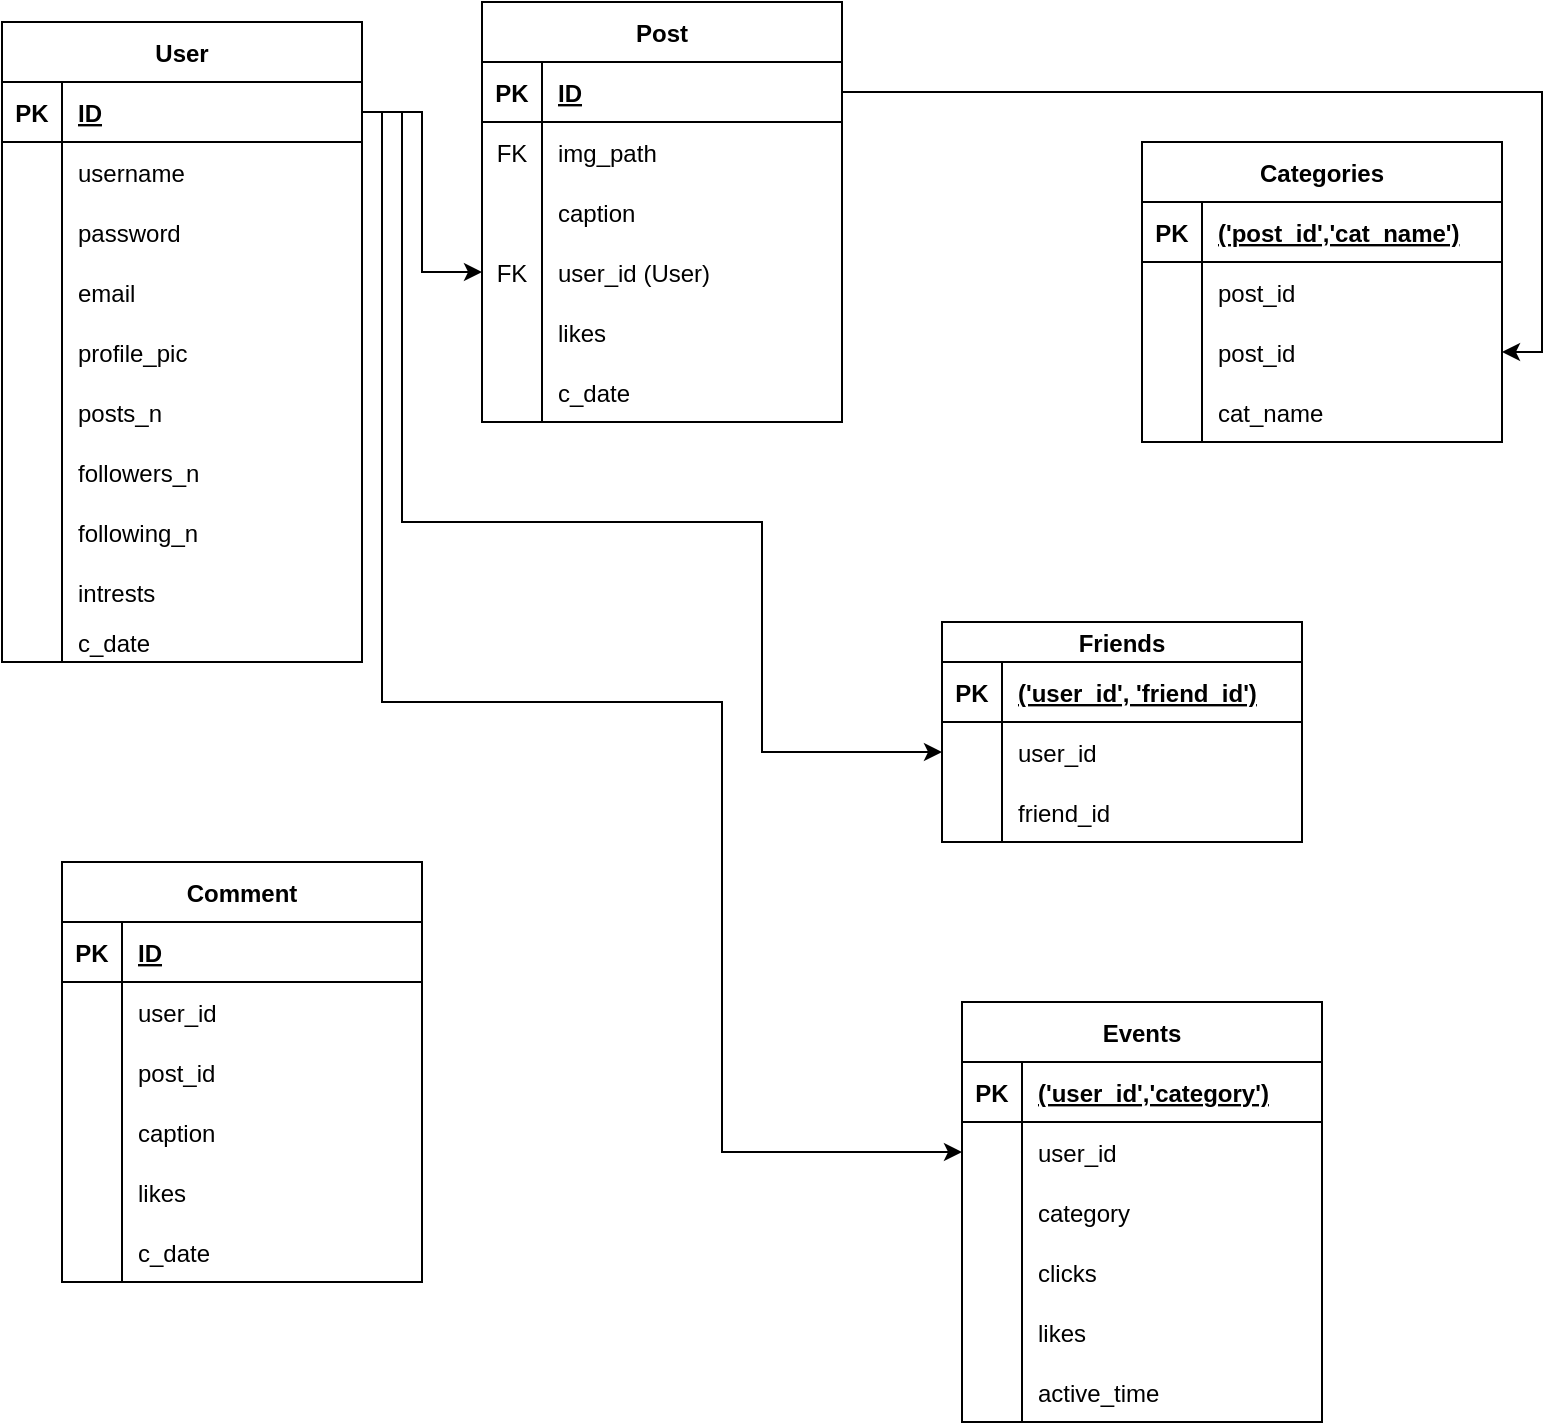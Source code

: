 <mxfile version="17.1.3" type="device"><diagram id="lx7LLQ6ni6LobfROGD-T" name="Page-1"><mxGraphModel dx="1422" dy="794" grid="1" gridSize="10" guides="1" tooltips="1" connect="1" arrows="1" fold="1" page="1" pageScale="1" pageWidth="850" pageHeight="1100" math="0" shadow="0"><root><mxCell id="0"/><mxCell id="1" parent="0"/><mxCell id="xgUBNsa3OIaJ6jAXtoV_-1" value="User" style="shape=table;startSize=30;container=1;collapsible=1;childLayout=tableLayout;fixedRows=1;rowLines=0;fontStyle=1;align=center;resizeLast=1;" parent="1" vertex="1"><mxGeometry x="90" y="170" width="180" height="320" as="geometry"><mxRectangle x="150" y="130" width="60" height="30" as="alternateBounds"/></mxGeometry></mxCell><mxCell id="xgUBNsa3OIaJ6jAXtoV_-2" value="" style="shape=partialRectangle;collapsible=0;dropTarget=0;pointerEvents=0;fillColor=none;top=0;left=0;bottom=1;right=0;points=[[0,0.5],[1,0.5]];portConstraint=eastwest;" parent="xgUBNsa3OIaJ6jAXtoV_-1" vertex="1"><mxGeometry y="30" width="180" height="30" as="geometry"/></mxCell><mxCell id="xgUBNsa3OIaJ6jAXtoV_-3" value="PK" style="shape=partialRectangle;connectable=0;fillColor=none;top=0;left=0;bottom=0;right=0;fontStyle=1;overflow=hidden;" parent="xgUBNsa3OIaJ6jAXtoV_-2" vertex="1"><mxGeometry width="30" height="30" as="geometry"><mxRectangle width="30" height="30" as="alternateBounds"/></mxGeometry></mxCell><mxCell id="xgUBNsa3OIaJ6jAXtoV_-4" value="ID" style="shape=partialRectangle;connectable=0;fillColor=none;top=0;left=0;bottom=0;right=0;align=left;spacingLeft=6;fontStyle=5;overflow=hidden;" parent="xgUBNsa3OIaJ6jAXtoV_-2" vertex="1"><mxGeometry x="30" width="150" height="30" as="geometry"><mxRectangle width="150" height="30" as="alternateBounds"/></mxGeometry></mxCell><mxCell id="xgUBNsa3OIaJ6jAXtoV_-5" value="" style="shape=partialRectangle;collapsible=0;dropTarget=0;pointerEvents=0;fillColor=none;top=0;left=0;bottom=0;right=0;points=[[0,0.5],[1,0.5]];portConstraint=eastwest;" parent="xgUBNsa3OIaJ6jAXtoV_-1" vertex="1"><mxGeometry y="60" width="180" height="30" as="geometry"/></mxCell><mxCell id="xgUBNsa3OIaJ6jAXtoV_-6" value="" style="shape=partialRectangle;connectable=0;fillColor=none;top=0;left=0;bottom=0;right=0;editable=1;overflow=hidden;" parent="xgUBNsa3OIaJ6jAXtoV_-5" vertex="1"><mxGeometry width="30" height="30" as="geometry"><mxRectangle width="30" height="30" as="alternateBounds"/></mxGeometry></mxCell><mxCell id="xgUBNsa3OIaJ6jAXtoV_-7" value="username" style="shape=partialRectangle;connectable=0;fillColor=none;top=0;left=0;bottom=0;right=0;align=left;spacingLeft=6;overflow=hidden;" parent="xgUBNsa3OIaJ6jAXtoV_-5" vertex="1"><mxGeometry x="30" width="150" height="30" as="geometry"><mxRectangle width="150" height="30" as="alternateBounds"/></mxGeometry></mxCell><mxCell id="xgUBNsa3OIaJ6jAXtoV_-8" value="" style="shape=partialRectangle;collapsible=0;dropTarget=0;pointerEvents=0;fillColor=none;top=0;left=0;bottom=0;right=0;points=[[0,0.5],[1,0.5]];portConstraint=eastwest;" parent="xgUBNsa3OIaJ6jAXtoV_-1" vertex="1"><mxGeometry y="90" width="180" height="30" as="geometry"/></mxCell><mxCell id="xgUBNsa3OIaJ6jAXtoV_-9" value="" style="shape=partialRectangle;connectable=0;fillColor=none;top=0;left=0;bottom=0;right=0;editable=1;overflow=hidden;" parent="xgUBNsa3OIaJ6jAXtoV_-8" vertex="1"><mxGeometry width="30" height="30" as="geometry"><mxRectangle width="30" height="30" as="alternateBounds"/></mxGeometry></mxCell><mxCell id="xgUBNsa3OIaJ6jAXtoV_-10" value="password" style="shape=partialRectangle;connectable=0;fillColor=none;top=0;left=0;bottom=0;right=0;align=left;spacingLeft=6;overflow=hidden;" parent="xgUBNsa3OIaJ6jAXtoV_-8" vertex="1"><mxGeometry x="30" width="150" height="30" as="geometry"><mxRectangle width="150" height="30" as="alternateBounds"/></mxGeometry></mxCell><mxCell id="xgUBNsa3OIaJ6jAXtoV_-11" value="" style="shape=partialRectangle;collapsible=0;dropTarget=0;pointerEvents=0;fillColor=none;top=0;left=0;bottom=0;right=0;points=[[0,0.5],[1,0.5]];portConstraint=eastwest;" parent="xgUBNsa3OIaJ6jAXtoV_-1" vertex="1"><mxGeometry y="120" width="180" height="30" as="geometry"/></mxCell><mxCell id="xgUBNsa3OIaJ6jAXtoV_-12" value="" style="shape=partialRectangle;connectable=0;fillColor=none;top=0;left=0;bottom=0;right=0;editable=1;overflow=hidden;" parent="xgUBNsa3OIaJ6jAXtoV_-11" vertex="1"><mxGeometry width="30" height="30" as="geometry"><mxRectangle width="30" height="30" as="alternateBounds"/></mxGeometry></mxCell><mxCell id="xgUBNsa3OIaJ6jAXtoV_-13" value="email" style="shape=partialRectangle;connectable=0;fillColor=none;top=0;left=0;bottom=0;right=0;align=left;spacingLeft=6;overflow=hidden;" parent="xgUBNsa3OIaJ6jAXtoV_-11" vertex="1"><mxGeometry x="30" width="150" height="30" as="geometry"><mxRectangle width="150" height="30" as="alternateBounds"/></mxGeometry></mxCell><mxCell id="xgUBNsa3OIaJ6jAXtoV_-91" value="" style="shape=partialRectangle;collapsible=0;dropTarget=0;pointerEvents=0;fillColor=none;top=0;left=0;bottom=0;right=0;points=[[0,0.5],[1,0.5]];portConstraint=eastwest;" parent="xgUBNsa3OIaJ6jAXtoV_-1" vertex="1"><mxGeometry y="150" width="180" height="30" as="geometry"/></mxCell><mxCell id="xgUBNsa3OIaJ6jAXtoV_-92" value="" style="shape=partialRectangle;connectable=0;fillColor=none;top=0;left=0;bottom=0;right=0;editable=1;overflow=hidden;" parent="xgUBNsa3OIaJ6jAXtoV_-91" vertex="1"><mxGeometry width="30" height="30" as="geometry"><mxRectangle width="30" height="30" as="alternateBounds"/></mxGeometry></mxCell><mxCell id="xgUBNsa3OIaJ6jAXtoV_-93" value="profile_pic" style="shape=partialRectangle;connectable=0;fillColor=none;top=0;left=0;bottom=0;right=0;align=left;spacingLeft=6;overflow=hidden;" parent="xgUBNsa3OIaJ6jAXtoV_-91" vertex="1"><mxGeometry x="30" width="150" height="30" as="geometry"><mxRectangle width="150" height="30" as="alternateBounds"/></mxGeometry></mxCell><mxCell id="xgUBNsa3OIaJ6jAXtoV_-128" value="" style="shape=partialRectangle;collapsible=0;dropTarget=0;pointerEvents=0;fillColor=none;top=0;left=0;bottom=0;right=0;points=[[0,0.5],[1,0.5]];portConstraint=eastwest;" parent="xgUBNsa3OIaJ6jAXtoV_-1" vertex="1"><mxGeometry y="180" width="180" height="30" as="geometry"/></mxCell><mxCell id="xgUBNsa3OIaJ6jAXtoV_-129" value="" style="shape=partialRectangle;connectable=0;fillColor=none;top=0;left=0;bottom=0;right=0;editable=1;overflow=hidden;" parent="xgUBNsa3OIaJ6jAXtoV_-128" vertex="1"><mxGeometry width="30" height="30" as="geometry"><mxRectangle width="30" height="30" as="alternateBounds"/></mxGeometry></mxCell><mxCell id="xgUBNsa3OIaJ6jAXtoV_-130" value="posts_n" style="shape=partialRectangle;connectable=0;fillColor=none;top=0;left=0;bottom=0;right=0;align=left;spacingLeft=6;overflow=hidden;" parent="xgUBNsa3OIaJ6jAXtoV_-128" vertex="1"><mxGeometry x="30" width="150" height="30" as="geometry"><mxRectangle width="150" height="30" as="alternateBounds"/></mxGeometry></mxCell><mxCell id="xgUBNsa3OIaJ6jAXtoV_-131" value="" style="shape=partialRectangle;collapsible=0;dropTarget=0;pointerEvents=0;fillColor=none;top=0;left=0;bottom=0;right=0;points=[[0,0.5],[1,0.5]];portConstraint=eastwest;" parent="xgUBNsa3OIaJ6jAXtoV_-1" vertex="1"><mxGeometry y="210" width="180" height="30" as="geometry"/></mxCell><mxCell id="xgUBNsa3OIaJ6jAXtoV_-132" value="" style="shape=partialRectangle;connectable=0;fillColor=none;top=0;left=0;bottom=0;right=0;editable=1;overflow=hidden;" parent="xgUBNsa3OIaJ6jAXtoV_-131" vertex="1"><mxGeometry width="30" height="30" as="geometry"><mxRectangle width="30" height="30" as="alternateBounds"/></mxGeometry></mxCell><mxCell id="xgUBNsa3OIaJ6jAXtoV_-133" value="followers_n" style="shape=partialRectangle;connectable=0;fillColor=none;top=0;left=0;bottom=0;right=0;align=left;spacingLeft=6;overflow=hidden;" parent="xgUBNsa3OIaJ6jAXtoV_-131" vertex="1"><mxGeometry x="30" width="150" height="30" as="geometry"><mxRectangle width="150" height="30" as="alternateBounds"/></mxGeometry></mxCell><mxCell id="xgUBNsa3OIaJ6jAXtoV_-134" value="" style="shape=partialRectangle;collapsible=0;dropTarget=0;pointerEvents=0;fillColor=none;top=0;left=0;bottom=0;right=0;points=[[0,0.5],[1,0.5]];portConstraint=eastwest;" parent="xgUBNsa3OIaJ6jAXtoV_-1" vertex="1"><mxGeometry y="240" width="180" height="30" as="geometry"/></mxCell><mxCell id="xgUBNsa3OIaJ6jAXtoV_-135" value="" style="shape=partialRectangle;connectable=0;fillColor=none;top=0;left=0;bottom=0;right=0;editable=1;overflow=hidden;" parent="xgUBNsa3OIaJ6jAXtoV_-134" vertex="1"><mxGeometry width="30" height="30" as="geometry"><mxRectangle width="30" height="30" as="alternateBounds"/></mxGeometry></mxCell><mxCell id="xgUBNsa3OIaJ6jAXtoV_-136" value="following_n" style="shape=partialRectangle;connectable=0;fillColor=none;top=0;left=0;bottom=0;right=0;align=left;spacingLeft=6;overflow=hidden;" parent="xgUBNsa3OIaJ6jAXtoV_-134" vertex="1"><mxGeometry x="30" width="150" height="30" as="geometry"><mxRectangle width="150" height="30" as="alternateBounds"/></mxGeometry></mxCell><mxCell id="xgUBNsa3OIaJ6jAXtoV_-45" value="" style="shape=partialRectangle;collapsible=0;dropTarget=0;pointerEvents=0;fillColor=none;top=0;left=0;bottom=0;right=0;points=[[0,0.5],[1,0.5]];portConstraint=eastwest;" parent="xgUBNsa3OIaJ6jAXtoV_-1" vertex="1"><mxGeometry y="270" width="180" height="30" as="geometry"/></mxCell><mxCell id="xgUBNsa3OIaJ6jAXtoV_-46" value="" style="shape=partialRectangle;connectable=0;fillColor=none;top=0;left=0;bottom=0;right=0;editable=1;overflow=hidden;" parent="xgUBNsa3OIaJ6jAXtoV_-45" vertex="1"><mxGeometry width="30" height="30" as="geometry"><mxRectangle width="30" height="30" as="alternateBounds"/></mxGeometry></mxCell><mxCell id="xgUBNsa3OIaJ6jAXtoV_-47" value="intrests" style="shape=partialRectangle;connectable=0;fillColor=none;top=0;left=0;bottom=0;right=0;align=left;spacingLeft=6;overflow=hidden;" parent="xgUBNsa3OIaJ6jAXtoV_-45" vertex="1"><mxGeometry x="30" width="150" height="30" as="geometry"><mxRectangle width="150" height="30" as="alternateBounds"/></mxGeometry></mxCell><mxCell id="xgUBNsa3OIaJ6jAXtoV_-119" value="" style="shape=partialRectangle;collapsible=0;dropTarget=0;pointerEvents=0;fillColor=none;top=0;left=0;bottom=0;right=0;points=[[0,0.5],[1,0.5]];portConstraint=eastwest;" parent="xgUBNsa3OIaJ6jAXtoV_-1" vertex="1"><mxGeometry y="300" width="180" height="20" as="geometry"/></mxCell><mxCell id="xgUBNsa3OIaJ6jAXtoV_-120" value="" style="shape=partialRectangle;connectable=0;fillColor=none;top=0;left=0;bottom=0;right=0;editable=1;overflow=hidden;" parent="xgUBNsa3OIaJ6jAXtoV_-119" vertex="1"><mxGeometry width="30" height="20" as="geometry"><mxRectangle width="30" height="20" as="alternateBounds"/></mxGeometry></mxCell><mxCell id="xgUBNsa3OIaJ6jAXtoV_-121" value="c_date" style="shape=partialRectangle;connectable=0;fillColor=none;top=0;left=0;bottom=0;right=0;align=left;spacingLeft=6;overflow=hidden;" parent="xgUBNsa3OIaJ6jAXtoV_-119" vertex="1"><mxGeometry x="30" width="150" height="20" as="geometry"><mxRectangle width="150" height="20" as="alternateBounds"/></mxGeometry></mxCell><mxCell id="xgUBNsa3OIaJ6jAXtoV_-14" value="Post" style="shape=table;startSize=30;container=1;collapsible=1;childLayout=tableLayout;fixedRows=1;rowLines=0;fontStyle=1;align=center;resizeLast=1;" parent="1" vertex="1"><mxGeometry x="330" y="160" width="180" height="210" as="geometry"/></mxCell><mxCell id="xgUBNsa3OIaJ6jAXtoV_-15" value="" style="shape=partialRectangle;collapsible=0;dropTarget=0;pointerEvents=0;fillColor=none;top=0;left=0;bottom=1;right=0;points=[[0,0.5],[1,0.5]];portConstraint=eastwest;" parent="xgUBNsa3OIaJ6jAXtoV_-14" vertex="1"><mxGeometry y="30" width="180" height="30" as="geometry"/></mxCell><mxCell id="xgUBNsa3OIaJ6jAXtoV_-16" value="PK" style="shape=partialRectangle;connectable=0;fillColor=none;top=0;left=0;bottom=0;right=0;fontStyle=1;overflow=hidden;" parent="xgUBNsa3OIaJ6jAXtoV_-15" vertex="1"><mxGeometry width="30" height="30" as="geometry"><mxRectangle width="30" height="30" as="alternateBounds"/></mxGeometry></mxCell><mxCell id="xgUBNsa3OIaJ6jAXtoV_-17" value="ID" style="shape=partialRectangle;connectable=0;fillColor=none;top=0;left=0;bottom=0;right=0;align=left;spacingLeft=6;fontStyle=5;overflow=hidden;" parent="xgUBNsa3OIaJ6jAXtoV_-15" vertex="1"><mxGeometry x="30" width="150" height="30" as="geometry"><mxRectangle width="150" height="30" as="alternateBounds"/></mxGeometry></mxCell><mxCell id="xgUBNsa3OIaJ6jAXtoV_-18" value="" style="shape=partialRectangle;collapsible=0;dropTarget=0;pointerEvents=0;fillColor=none;top=0;left=0;bottom=0;right=0;points=[[0,0.5],[1,0.5]];portConstraint=eastwest;" parent="xgUBNsa3OIaJ6jAXtoV_-14" vertex="1"><mxGeometry y="60" width="180" height="30" as="geometry"/></mxCell><mxCell id="xgUBNsa3OIaJ6jAXtoV_-19" value="FK" style="shape=partialRectangle;connectable=0;fillColor=none;top=0;left=0;bottom=0;right=0;editable=1;overflow=hidden;" parent="xgUBNsa3OIaJ6jAXtoV_-18" vertex="1"><mxGeometry width="30" height="30" as="geometry"><mxRectangle width="30" height="30" as="alternateBounds"/></mxGeometry></mxCell><mxCell id="xgUBNsa3OIaJ6jAXtoV_-20" value="img_path" style="shape=partialRectangle;connectable=0;fillColor=none;top=0;left=0;bottom=0;right=0;align=left;spacingLeft=6;overflow=hidden;" parent="xgUBNsa3OIaJ6jAXtoV_-18" vertex="1"><mxGeometry x="30" width="150" height="30" as="geometry"><mxRectangle width="150" height="30" as="alternateBounds"/></mxGeometry></mxCell><mxCell id="xgUBNsa3OIaJ6jAXtoV_-21" value="" style="shape=partialRectangle;collapsible=0;dropTarget=0;pointerEvents=0;fillColor=none;top=0;left=0;bottom=0;right=0;points=[[0,0.5],[1,0.5]];portConstraint=eastwest;" parent="xgUBNsa3OIaJ6jAXtoV_-14" vertex="1"><mxGeometry y="90" width="180" height="30" as="geometry"/></mxCell><mxCell id="xgUBNsa3OIaJ6jAXtoV_-22" value="" style="shape=partialRectangle;connectable=0;fillColor=none;top=0;left=0;bottom=0;right=0;editable=1;overflow=hidden;" parent="xgUBNsa3OIaJ6jAXtoV_-21" vertex="1"><mxGeometry width="30" height="30" as="geometry"><mxRectangle width="30" height="30" as="alternateBounds"/></mxGeometry></mxCell><mxCell id="xgUBNsa3OIaJ6jAXtoV_-23" value="caption" style="shape=partialRectangle;connectable=0;fillColor=none;top=0;left=0;bottom=0;right=0;align=left;spacingLeft=6;overflow=hidden;" parent="xgUBNsa3OIaJ6jAXtoV_-21" vertex="1"><mxGeometry x="30" width="150" height="30" as="geometry"><mxRectangle width="150" height="30" as="alternateBounds"/></mxGeometry></mxCell><mxCell id="xgUBNsa3OIaJ6jAXtoV_-24" value="" style="shape=partialRectangle;collapsible=0;dropTarget=0;pointerEvents=0;fillColor=none;top=0;left=0;bottom=0;right=0;points=[[0,0.5],[1,0.5]];portConstraint=eastwest;" parent="xgUBNsa3OIaJ6jAXtoV_-14" vertex="1"><mxGeometry y="120" width="180" height="30" as="geometry"/></mxCell><mxCell id="xgUBNsa3OIaJ6jAXtoV_-25" value="FK" style="shape=partialRectangle;connectable=0;fillColor=none;top=0;left=0;bottom=0;right=0;editable=1;overflow=hidden;" parent="xgUBNsa3OIaJ6jAXtoV_-24" vertex="1"><mxGeometry width="30" height="30" as="geometry"><mxRectangle width="30" height="30" as="alternateBounds"/></mxGeometry></mxCell><mxCell id="xgUBNsa3OIaJ6jAXtoV_-26" value="user_id (User)" style="shape=partialRectangle;connectable=0;fillColor=none;top=0;left=0;bottom=0;right=0;align=left;spacingLeft=6;overflow=hidden;" parent="xgUBNsa3OIaJ6jAXtoV_-24" vertex="1"><mxGeometry x="30" width="150" height="30" as="geometry"><mxRectangle width="150" height="30" as="alternateBounds"/></mxGeometry></mxCell><mxCell id="xgUBNsa3OIaJ6jAXtoV_-76" value="" style="shape=partialRectangle;collapsible=0;dropTarget=0;pointerEvents=0;fillColor=none;top=0;left=0;bottom=0;right=0;points=[[0,0.5],[1,0.5]];portConstraint=eastwest;" parent="xgUBNsa3OIaJ6jAXtoV_-14" vertex="1"><mxGeometry y="150" width="180" height="30" as="geometry"/></mxCell><mxCell id="xgUBNsa3OIaJ6jAXtoV_-77" value="" style="shape=partialRectangle;connectable=0;fillColor=none;top=0;left=0;bottom=0;right=0;editable=1;overflow=hidden;" parent="xgUBNsa3OIaJ6jAXtoV_-76" vertex="1"><mxGeometry width="30" height="30" as="geometry"><mxRectangle width="30" height="30" as="alternateBounds"/></mxGeometry></mxCell><mxCell id="xgUBNsa3OIaJ6jAXtoV_-78" value="likes" style="shape=partialRectangle;connectable=0;fillColor=none;top=0;left=0;bottom=0;right=0;align=left;spacingLeft=6;overflow=hidden;" parent="xgUBNsa3OIaJ6jAXtoV_-76" vertex="1"><mxGeometry x="30" width="150" height="30" as="geometry"><mxRectangle width="150" height="30" as="alternateBounds"/></mxGeometry></mxCell><mxCell id="xgUBNsa3OIaJ6jAXtoV_-94" value="" style="shape=partialRectangle;collapsible=0;dropTarget=0;pointerEvents=0;fillColor=none;top=0;left=0;bottom=0;right=0;points=[[0,0.5],[1,0.5]];portConstraint=eastwest;" parent="xgUBNsa3OIaJ6jAXtoV_-14" vertex="1"><mxGeometry y="180" width="180" height="30" as="geometry"/></mxCell><mxCell id="xgUBNsa3OIaJ6jAXtoV_-95" value="" style="shape=partialRectangle;connectable=0;fillColor=none;top=0;left=0;bottom=0;right=0;editable=1;overflow=hidden;" parent="xgUBNsa3OIaJ6jAXtoV_-94" vertex="1"><mxGeometry width="30" height="30" as="geometry"><mxRectangle width="30" height="30" as="alternateBounds"/></mxGeometry></mxCell><mxCell id="xgUBNsa3OIaJ6jAXtoV_-96" value="c_date" style="shape=partialRectangle;connectable=0;fillColor=none;top=0;left=0;bottom=0;right=0;align=left;spacingLeft=6;overflow=hidden;" parent="xgUBNsa3OIaJ6jAXtoV_-94" vertex="1"><mxGeometry x="30" width="150" height="30" as="geometry"><mxRectangle width="150" height="30" as="alternateBounds"/></mxGeometry></mxCell><mxCell id="xgUBNsa3OIaJ6jAXtoV_-27" value="Comment" style="shape=table;startSize=30;container=1;collapsible=1;childLayout=tableLayout;fixedRows=1;rowLines=0;fontStyle=1;align=center;resizeLast=1;" parent="1" vertex="1"><mxGeometry x="120" y="590" width="180" height="210" as="geometry"/></mxCell><mxCell id="xgUBNsa3OIaJ6jAXtoV_-28" value="" style="shape=partialRectangle;collapsible=0;dropTarget=0;pointerEvents=0;fillColor=none;top=0;left=0;bottom=1;right=0;points=[[0,0.5],[1,0.5]];portConstraint=eastwest;" parent="xgUBNsa3OIaJ6jAXtoV_-27" vertex="1"><mxGeometry y="30" width="180" height="30" as="geometry"/></mxCell><mxCell id="xgUBNsa3OIaJ6jAXtoV_-29" value="PK" style="shape=partialRectangle;connectable=0;fillColor=none;top=0;left=0;bottom=0;right=0;fontStyle=1;overflow=hidden;" parent="xgUBNsa3OIaJ6jAXtoV_-28" vertex="1"><mxGeometry width="30" height="30" as="geometry"><mxRectangle width="30" height="30" as="alternateBounds"/></mxGeometry></mxCell><mxCell id="xgUBNsa3OIaJ6jAXtoV_-30" value="ID" style="shape=partialRectangle;connectable=0;fillColor=none;top=0;left=0;bottom=0;right=0;align=left;spacingLeft=6;fontStyle=5;overflow=hidden;" parent="xgUBNsa3OIaJ6jAXtoV_-28" vertex="1"><mxGeometry x="30" width="150" height="30" as="geometry"><mxRectangle width="150" height="30" as="alternateBounds"/></mxGeometry></mxCell><mxCell id="xgUBNsa3OIaJ6jAXtoV_-31" value="" style="shape=partialRectangle;collapsible=0;dropTarget=0;pointerEvents=0;fillColor=none;top=0;left=0;bottom=0;right=0;points=[[0,0.5],[1,0.5]];portConstraint=eastwest;" parent="xgUBNsa3OIaJ6jAXtoV_-27" vertex="1"><mxGeometry y="60" width="180" height="30" as="geometry"/></mxCell><mxCell id="xgUBNsa3OIaJ6jAXtoV_-32" value="" style="shape=partialRectangle;connectable=0;fillColor=none;top=0;left=0;bottom=0;right=0;editable=1;overflow=hidden;" parent="xgUBNsa3OIaJ6jAXtoV_-31" vertex="1"><mxGeometry width="30" height="30" as="geometry"><mxRectangle width="30" height="30" as="alternateBounds"/></mxGeometry></mxCell><mxCell id="xgUBNsa3OIaJ6jAXtoV_-33" value="user_id" style="shape=partialRectangle;connectable=0;fillColor=none;top=0;left=0;bottom=0;right=0;align=left;spacingLeft=6;overflow=hidden;" parent="xgUBNsa3OIaJ6jAXtoV_-31" vertex="1"><mxGeometry x="30" width="150" height="30" as="geometry"><mxRectangle width="150" height="30" as="alternateBounds"/></mxGeometry></mxCell><mxCell id="xgUBNsa3OIaJ6jAXtoV_-34" value="" style="shape=partialRectangle;collapsible=0;dropTarget=0;pointerEvents=0;fillColor=none;top=0;left=0;bottom=0;right=0;points=[[0,0.5],[1,0.5]];portConstraint=eastwest;" parent="xgUBNsa3OIaJ6jAXtoV_-27" vertex="1"><mxGeometry y="90" width="180" height="30" as="geometry"/></mxCell><mxCell id="xgUBNsa3OIaJ6jAXtoV_-35" value="" style="shape=partialRectangle;connectable=0;fillColor=none;top=0;left=0;bottom=0;right=0;editable=1;overflow=hidden;" parent="xgUBNsa3OIaJ6jAXtoV_-34" vertex="1"><mxGeometry width="30" height="30" as="geometry"><mxRectangle width="30" height="30" as="alternateBounds"/></mxGeometry></mxCell><mxCell id="xgUBNsa3OIaJ6jAXtoV_-36" value="post_id" style="shape=partialRectangle;connectable=0;fillColor=none;top=0;left=0;bottom=0;right=0;align=left;spacingLeft=6;overflow=hidden;" parent="xgUBNsa3OIaJ6jAXtoV_-34" vertex="1"><mxGeometry x="30" width="150" height="30" as="geometry"><mxRectangle width="150" height="30" as="alternateBounds"/></mxGeometry></mxCell><mxCell id="xgUBNsa3OIaJ6jAXtoV_-37" value="" style="shape=partialRectangle;collapsible=0;dropTarget=0;pointerEvents=0;fillColor=none;top=0;left=0;bottom=0;right=0;points=[[0,0.5],[1,0.5]];portConstraint=eastwest;" parent="xgUBNsa3OIaJ6jAXtoV_-27" vertex="1"><mxGeometry y="120" width="180" height="30" as="geometry"/></mxCell><mxCell id="xgUBNsa3OIaJ6jAXtoV_-38" value="" style="shape=partialRectangle;connectable=0;fillColor=none;top=0;left=0;bottom=0;right=0;editable=1;overflow=hidden;" parent="xgUBNsa3OIaJ6jAXtoV_-37" vertex="1"><mxGeometry width="30" height="30" as="geometry"><mxRectangle width="30" height="30" as="alternateBounds"/></mxGeometry></mxCell><mxCell id="xgUBNsa3OIaJ6jAXtoV_-39" value="caption" style="shape=partialRectangle;connectable=0;fillColor=none;top=0;left=0;bottom=0;right=0;align=left;spacingLeft=6;overflow=hidden;" parent="xgUBNsa3OIaJ6jAXtoV_-37" vertex="1"><mxGeometry x="30" width="150" height="30" as="geometry"><mxRectangle width="150" height="30" as="alternateBounds"/></mxGeometry></mxCell><mxCell id="xgUBNsa3OIaJ6jAXtoV_-79" value="" style="shape=partialRectangle;collapsible=0;dropTarget=0;pointerEvents=0;fillColor=none;top=0;left=0;bottom=0;right=0;points=[[0,0.5],[1,0.5]];portConstraint=eastwest;" parent="xgUBNsa3OIaJ6jAXtoV_-27" vertex="1"><mxGeometry y="150" width="180" height="30" as="geometry"/></mxCell><mxCell id="xgUBNsa3OIaJ6jAXtoV_-80" value="" style="shape=partialRectangle;connectable=0;fillColor=none;top=0;left=0;bottom=0;right=0;editable=1;overflow=hidden;" parent="xgUBNsa3OIaJ6jAXtoV_-79" vertex="1"><mxGeometry width="30" height="30" as="geometry"><mxRectangle width="30" height="30" as="alternateBounds"/></mxGeometry></mxCell><mxCell id="xgUBNsa3OIaJ6jAXtoV_-81" value="likes" style="shape=partialRectangle;connectable=0;fillColor=none;top=0;left=0;bottom=0;right=0;align=left;spacingLeft=6;overflow=hidden;" parent="xgUBNsa3OIaJ6jAXtoV_-79" vertex="1"><mxGeometry x="30" width="150" height="30" as="geometry"><mxRectangle width="150" height="30" as="alternateBounds"/></mxGeometry></mxCell><mxCell id="xgUBNsa3OIaJ6jAXtoV_-97" value="" style="shape=partialRectangle;collapsible=0;dropTarget=0;pointerEvents=0;fillColor=none;top=0;left=0;bottom=0;right=0;points=[[0,0.5],[1,0.5]];portConstraint=eastwest;" parent="xgUBNsa3OIaJ6jAXtoV_-27" vertex="1"><mxGeometry y="180" width="180" height="30" as="geometry"/></mxCell><mxCell id="xgUBNsa3OIaJ6jAXtoV_-98" value="" style="shape=partialRectangle;connectable=0;fillColor=none;top=0;left=0;bottom=0;right=0;editable=1;overflow=hidden;" parent="xgUBNsa3OIaJ6jAXtoV_-97" vertex="1"><mxGeometry width="30" height="30" as="geometry"><mxRectangle width="30" height="30" as="alternateBounds"/></mxGeometry></mxCell><mxCell id="xgUBNsa3OIaJ6jAXtoV_-99" value="c_date" style="shape=partialRectangle;connectable=0;fillColor=none;top=0;left=0;bottom=0;right=0;align=left;spacingLeft=6;overflow=hidden;" parent="xgUBNsa3OIaJ6jAXtoV_-97" vertex="1"><mxGeometry x="30" width="150" height="30" as="geometry"><mxRectangle width="150" height="30" as="alternateBounds"/></mxGeometry></mxCell><mxCell id="xgUBNsa3OIaJ6jAXtoV_-58" value="Friends" style="shape=table;startSize=20;container=1;collapsible=1;childLayout=tableLayout;fixedRows=1;rowLines=0;fontStyle=1;align=center;resizeLast=1;" parent="1" vertex="1"><mxGeometry x="560" y="470" width="180" height="110" as="geometry"/></mxCell><mxCell id="xgUBNsa3OIaJ6jAXtoV_-59" value="" style="shape=partialRectangle;collapsible=0;dropTarget=0;pointerEvents=0;fillColor=none;top=0;left=0;bottom=1;right=0;points=[[0,0.5],[1,0.5]];portConstraint=eastwest;" parent="xgUBNsa3OIaJ6jAXtoV_-58" vertex="1"><mxGeometry y="20" width="180" height="30" as="geometry"/></mxCell><mxCell id="xgUBNsa3OIaJ6jAXtoV_-60" value="PK" style="shape=partialRectangle;connectable=0;fillColor=none;top=0;left=0;bottom=0;right=0;fontStyle=1;overflow=hidden;" parent="xgUBNsa3OIaJ6jAXtoV_-59" vertex="1"><mxGeometry width="30" height="30" as="geometry"><mxRectangle width="30" height="30" as="alternateBounds"/></mxGeometry></mxCell><mxCell id="xgUBNsa3OIaJ6jAXtoV_-61" value="('user_id', 'friend_id')" style="shape=partialRectangle;connectable=0;fillColor=none;top=0;left=0;bottom=0;right=0;align=left;spacingLeft=6;fontStyle=5;overflow=hidden;" parent="xgUBNsa3OIaJ6jAXtoV_-59" vertex="1"><mxGeometry x="30" width="150" height="30" as="geometry"><mxRectangle width="150" height="30" as="alternateBounds"/></mxGeometry></mxCell><mxCell id="xgUBNsa3OIaJ6jAXtoV_-62" value="" style="shape=partialRectangle;collapsible=0;dropTarget=0;pointerEvents=0;fillColor=none;top=0;left=0;bottom=0;right=0;points=[[0,0.5],[1,0.5]];portConstraint=eastwest;" parent="xgUBNsa3OIaJ6jAXtoV_-58" vertex="1"><mxGeometry y="50" width="180" height="30" as="geometry"/></mxCell><mxCell id="xgUBNsa3OIaJ6jAXtoV_-63" value="" style="shape=partialRectangle;connectable=0;fillColor=none;top=0;left=0;bottom=0;right=0;editable=1;overflow=hidden;" parent="xgUBNsa3OIaJ6jAXtoV_-62" vertex="1"><mxGeometry width="30" height="30" as="geometry"><mxRectangle width="30" height="30" as="alternateBounds"/></mxGeometry></mxCell><mxCell id="xgUBNsa3OIaJ6jAXtoV_-64" value="user_id" style="shape=partialRectangle;connectable=0;fillColor=none;top=0;left=0;bottom=0;right=0;align=left;spacingLeft=6;overflow=hidden;" parent="xgUBNsa3OIaJ6jAXtoV_-62" vertex="1"><mxGeometry x="30" width="150" height="30" as="geometry"><mxRectangle width="150" height="30" as="alternateBounds"/></mxGeometry></mxCell><mxCell id="xgUBNsa3OIaJ6jAXtoV_-65" value="" style="shape=partialRectangle;collapsible=0;dropTarget=0;pointerEvents=0;fillColor=none;top=0;left=0;bottom=0;right=0;points=[[0,0.5],[1,0.5]];portConstraint=eastwest;" parent="xgUBNsa3OIaJ6jAXtoV_-58" vertex="1"><mxGeometry y="80" width="180" height="30" as="geometry"/></mxCell><mxCell id="xgUBNsa3OIaJ6jAXtoV_-66" value="" style="shape=partialRectangle;connectable=0;fillColor=none;top=0;left=0;bottom=0;right=0;editable=1;overflow=hidden;" parent="xgUBNsa3OIaJ6jAXtoV_-65" vertex="1"><mxGeometry width="30" height="30" as="geometry"><mxRectangle width="30" height="30" as="alternateBounds"/></mxGeometry></mxCell><mxCell id="xgUBNsa3OIaJ6jAXtoV_-67" value="friend_id" style="shape=partialRectangle;connectable=0;fillColor=none;top=0;left=0;bottom=0;right=0;align=left;spacingLeft=6;overflow=hidden;" parent="xgUBNsa3OIaJ6jAXtoV_-65" vertex="1"><mxGeometry x="30" width="150" height="30" as="geometry"><mxRectangle width="150" height="30" as="alternateBounds"/></mxGeometry></mxCell><mxCell id="xgUBNsa3OIaJ6jAXtoV_-74" style="edgeStyle=orthogonalEdgeStyle;rounded=0;orthogonalLoop=1;jettySize=auto;html=1;entryX=0;entryY=0.5;entryDx=0;entryDy=0;exitX=1;exitY=0.5;exitDx=0;exitDy=0;" parent="1" source="xgUBNsa3OIaJ6jAXtoV_-2" target="xgUBNsa3OIaJ6jAXtoV_-24" edge="1"><mxGeometry relative="1" as="geometry"/></mxCell><mxCell id="xgUBNsa3OIaJ6jAXtoV_-137" value="Events" style="shape=table;startSize=30;container=1;collapsible=1;childLayout=tableLayout;fixedRows=1;rowLines=0;fontStyle=1;align=center;resizeLast=1;" parent="1" vertex="1"><mxGeometry x="570" y="660" width="180" height="210" as="geometry"/></mxCell><mxCell id="xgUBNsa3OIaJ6jAXtoV_-138" value="" style="shape=partialRectangle;collapsible=0;dropTarget=0;pointerEvents=0;fillColor=none;top=0;left=0;bottom=1;right=0;points=[[0,0.5],[1,0.5]];portConstraint=eastwest;" parent="xgUBNsa3OIaJ6jAXtoV_-137" vertex="1"><mxGeometry y="30" width="180" height="30" as="geometry"/></mxCell><mxCell id="xgUBNsa3OIaJ6jAXtoV_-139" value="PK" style="shape=partialRectangle;connectable=0;fillColor=none;top=0;left=0;bottom=0;right=0;fontStyle=1;overflow=hidden;" parent="xgUBNsa3OIaJ6jAXtoV_-138" vertex="1"><mxGeometry width="30" height="30" as="geometry"><mxRectangle width="30" height="30" as="alternateBounds"/></mxGeometry></mxCell><mxCell id="xgUBNsa3OIaJ6jAXtoV_-140" value="('user_id','category')" style="shape=partialRectangle;connectable=0;fillColor=none;top=0;left=0;bottom=0;right=0;align=left;spacingLeft=6;fontStyle=5;overflow=hidden;" parent="xgUBNsa3OIaJ6jAXtoV_-138" vertex="1"><mxGeometry x="30" width="150" height="30" as="geometry"><mxRectangle width="150" height="30" as="alternateBounds"/></mxGeometry></mxCell><mxCell id="xgUBNsa3OIaJ6jAXtoV_-141" value="" style="shape=partialRectangle;collapsible=0;dropTarget=0;pointerEvents=0;fillColor=none;top=0;left=0;bottom=0;right=0;points=[[0,0.5],[1,0.5]];portConstraint=eastwest;" parent="xgUBNsa3OIaJ6jAXtoV_-137" vertex="1"><mxGeometry y="60" width="180" height="30" as="geometry"/></mxCell><mxCell id="xgUBNsa3OIaJ6jAXtoV_-142" value="" style="shape=partialRectangle;connectable=0;fillColor=none;top=0;left=0;bottom=0;right=0;editable=1;overflow=hidden;" parent="xgUBNsa3OIaJ6jAXtoV_-141" vertex="1"><mxGeometry width="30" height="30" as="geometry"><mxRectangle width="30" height="30" as="alternateBounds"/></mxGeometry></mxCell><mxCell id="xgUBNsa3OIaJ6jAXtoV_-143" value="user_id" style="shape=partialRectangle;connectable=0;fillColor=none;top=0;left=0;bottom=0;right=0;align=left;spacingLeft=6;overflow=hidden;" parent="xgUBNsa3OIaJ6jAXtoV_-141" vertex="1"><mxGeometry x="30" width="150" height="30" as="geometry"><mxRectangle width="150" height="30" as="alternateBounds"/></mxGeometry></mxCell><mxCell id="xgUBNsa3OIaJ6jAXtoV_-144" value="" style="shape=partialRectangle;collapsible=0;dropTarget=0;pointerEvents=0;fillColor=none;top=0;left=0;bottom=0;right=0;points=[[0,0.5],[1,0.5]];portConstraint=eastwest;" parent="xgUBNsa3OIaJ6jAXtoV_-137" vertex="1"><mxGeometry y="90" width="180" height="30" as="geometry"/></mxCell><mxCell id="xgUBNsa3OIaJ6jAXtoV_-145" value="" style="shape=partialRectangle;connectable=0;fillColor=none;top=0;left=0;bottom=0;right=0;editable=1;overflow=hidden;" parent="xgUBNsa3OIaJ6jAXtoV_-144" vertex="1"><mxGeometry width="30" height="30" as="geometry"><mxRectangle width="30" height="30" as="alternateBounds"/></mxGeometry></mxCell><mxCell id="xgUBNsa3OIaJ6jAXtoV_-146" value="category" style="shape=partialRectangle;connectable=0;fillColor=none;top=0;left=0;bottom=0;right=0;align=left;spacingLeft=6;overflow=hidden;" parent="xgUBNsa3OIaJ6jAXtoV_-144" vertex="1"><mxGeometry x="30" width="150" height="30" as="geometry"><mxRectangle width="150" height="30" as="alternateBounds"/></mxGeometry></mxCell><mxCell id="xgUBNsa3OIaJ6jAXtoV_-147" value="" style="shape=partialRectangle;collapsible=0;dropTarget=0;pointerEvents=0;fillColor=none;top=0;left=0;bottom=0;right=0;points=[[0,0.5],[1,0.5]];portConstraint=eastwest;" parent="xgUBNsa3OIaJ6jAXtoV_-137" vertex="1"><mxGeometry y="120" width="180" height="30" as="geometry"/></mxCell><mxCell id="xgUBNsa3OIaJ6jAXtoV_-148" value="" style="shape=partialRectangle;connectable=0;fillColor=none;top=0;left=0;bottom=0;right=0;editable=1;overflow=hidden;" parent="xgUBNsa3OIaJ6jAXtoV_-147" vertex="1"><mxGeometry width="30" height="30" as="geometry"><mxRectangle width="30" height="30" as="alternateBounds"/></mxGeometry></mxCell><mxCell id="xgUBNsa3OIaJ6jAXtoV_-149" value="clicks" style="shape=partialRectangle;connectable=0;fillColor=none;top=0;left=0;bottom=0;right=0;align=left;spacingLeft=6;overflow=hidden;" parent="xgUBNsa3OIaJ6jAXtoV_-147" vertex="1"><mxGeometry x="30" width="150" height="30" as="geometry"><mxRectangle width="150" height="30" as="alternateBounds"/></mxGeometry></mxCell><mxCell id="xgUBNsa3OIaJ6jAXtoV_-150" value="" style="shape=partialRectangle;collapsible=0;dropTarget=0;pointerEvents=0;fillColor=none;top=0;left=0;bottom=0;right=0;points=[[0,0.5],[1,0.5]];portConstraint=eastwest;" parent="xgUBNsa3OIaJ6jAXtoV_-137" vertex="1"><mxGeometry y="150" width="180" height="30" as="geometry"/></mxCell><mxCell id="xgUBNsa3OIaJ6jAXtoV_-151" value="" style="shape=partialRectangle;connectable=0;fillColor=none;top=0;left=0;bottom=0;right=0;editable=1;overflow=hidden;" parent="xgUBNsa3OIaJ6jAXtoV_-150" vertex="1"><mxGeometry width="30" height="30" as="geometry"><mxRectangle width="30" height="30" as="alternateBounds"/></mxGeometry></mxCell><mxCell id="xgUBNsa3OIaJ6jAXtoV_-152" value="likes" style="shape=partialRectangle;connectable=0;fillColor=none;top=0;left=0;bottom=0;right=0;align=left;spacingLeft=6;overflow=hidden;" parent="xgUBNsa3OIaJ6jAXtoV_-150" vertex="1"><mxGeometry x="30" width="150" height="30" as="geometry"><mxRectangle width="150" height="30" as="alternateBounds"/></mxGeometry></mxCell><mxCell id="xgUBNsa3OIaJ6jAXtoV_-153" value="" style="shape=partialRectangle;collapsible=0;dropTarget=0;pointerEvents=0;fillColor=none;top=0;left=0;bottom=0;right=0;points=[[0,0.5],[1,0.5]];portConstraint=eastwest;" parent="xgUBNsa3OIaJ6jAXtoV_-137" vertex="1"><mxGeometry y="180" width="180" height="30" as="geometry"/></mxCell><mxCell id="xgUBNsa3OIaJ6jAXtoV_-154" value="" style="shape=partialRectangle;connectable=0;fillColor=none;top=0;left=0;bottom=0;right=0;editable=1;overflow=hidden;" parent="xgUBNsa3OIaJ6jAXtoV_-153" vertex="1"><mxGeometry width="30" height="30" as="geometry"><mxRectangle width="30" height="30" as="alternateBounds"/></mxGeometry></mxCell><mxCell id="xgUBNsa3OIaJ6jAXtoV_-155" value="active_time" style="shape=partialRectangle;connectable=0;fillColor=none;top=0;left=0;bottom=0;right=0;align=left;spacingLeft=6;overflow=hidden;" parent="xgUBNsa3OIaJ6jAXtoV_-153" vertex="1"><mxGeometry x="30" width="150" height="30" as="geometry"><mxRectangle width="150" height="30" as="alternateBounds"/></mxGeometry></mxCell><mxCell id="xgUBNsa3OIaJ6jAXtoV_-156" value="Categories" style="shape=table;startSize=30;container=1;collapsible=1;childLayout=tableLayout;fixedRows=1;rowLines=0;fontStyle=1;align=center;resizeLast=1;" parent="1" vertex="1"><mxGeometry x="660" y="230" width="180" height="150" as="geometry"/></mxCell><mxCell id="xgUBNsa3OIaJ6jAXtoV_-157" value="" style="shape=partialRectangle;collapsible=0;dropTarget=0;pointerEvents=0;fillColor=none;top=0;left=0;bottom=1;right=0;points=[[0,0.5],[1,0.5]];portConstraint=eastwest;" parent="xgUBNsa3OIaJ6jAXtoV_-156" vertex="1"><mxGeometry y="30" width="180" height="30" as="geometry"/></mxCell><mxCell id="xgUBNsa3OIaJ6jAXtoV_-158" value="PK" style="shape=partialRectangle;connectable=0;fillColor=none;top=0;left=0;bottom=0;right=0;fontStyle=1;overflow=hidden;" parent="xgUBNsa3OIaJ6jAXtoV_-157" vertex="1"><mxGeometry width="30" height="30" as="geometry"><mxRectangle width="30" height="30" as="alternateBounds"/></mxGeometry></mxCell><mxCell id="xgUBNsa3OIaJ6jAXtoV_-159" value="('post_id','cat_name')" style="shape=partialRectangle;connectable=0;fillColor=none;top=0;left=0;bottom=0;right=0;align=left;spacingLeft=6;fontStyle=5;overflow=hidden;" parent="xgUBNsa3OIaJ6jAXtoV_-157" vertex="1"><mxGeometry x="30" width="150" height="30" as="geometry"><mxRectangle width="150" height="30" as="alternateBounds"/></mxGeometry></mxCell><mxCell id="xgUBNsa3OIaJ6jAXtoV_-190" value="" style="shape=partialRectangle;collapsible=0;dropTarget=0;pointerEvents=0;fillColor=none;top=0;left=0;bottom=0;right=0;points=[[0,0.5],[1,0.5]];portConstraint=eastwest;" parent="xgUBNsa3OIaJ6jAXtoV_-156" vertex="1"><mxGeometry y="60" width="180" height="30" as="geometry"/></mxCell><mxCell id="xgUBNsa3OIaJ6jAXtoV_-191" value="" style="shape=partialRectangle;connectable=0;fillColor=none;top=0;left=0;bottom=0;right=0;editable=1;overflow=hidden;" parent="xgUBNsa3OIaJ6jAXtoV_-190" vertex="1"><mxGeometry width="30" height="30" as="geometry"><mxRectangle width="30" height="30" as="alternateBounds"/></mxGeometry></mxCell><mxCell id="xgUBNsa3OIaJ6jAXtoV_-192" value="post_id" style="shape=partialRectangle;connectable=0;fillColor=none;top=0;left=0;bottom=0;right=0;align=left;spacingLeft=6;overflow=hidden;" parent="xgUBNsa3OIaJ6jAXtoV_-190" vertex="1"><mxGeometry x="30" width="150" height="30" as="geometry"><mxRectangle width="150" height="30" as="alternateBounds"/></mxGeometry></mxCell><mxCell id="xgUBNsa3OIaJ6jAXtoV_-160" value="" style="shape=partialRectangle;collapsible=0;dropTarget=0;pointerEvents=0;fillColor=none;top=0;left=0;bottom=0;right=0;points=[[0,0.5],[1,0.5]];portConstraint=eastwest;" parent="xgUBNsa3OIaJ6jAXtoV_-156" vertex="1"><mxGeometry y="90" width="180" height="30" as="geometry"/></mxCell><mxCell id="xgUBNsa3OIaJ6jAXtoV_-161" value="" style="shape=partialRectangle;connectable=0;fillColor=none;top=0;left=0;bottom=0;right=0;editable=1;overflow=hidden;" parent="xgUBNsa3OIaJ6jAXtoV_-160" vertex="1"><mxGeometry width="30" height="30" as="geometry"><mxRectangle width="30" height="30" as="alternateBounds"/></mxGeometry></mxCell><mxCell id="xgUBNsa3OIaJ6jAXtoV_-162" value="post_id" style="shape=partialRectangle;connectable=0;fillColor=none;top=0;left=0;bottom=0;right=0;align=left;spacingLeft=6;overflow=hidden;" parent="xgUBNsa3OIaJ6jAXtoV_-160" vertex="1"><mxGeometry x="30" width="150" height="30" as="geometry"><mxRectangle width="150" height="30" as="alternateBounds"/></mxGeometry></mxCell><mxCell id="xgUBNsa3OIaJ6jAXtoV_-163" value="" style="shape=partialRectangle;collapsible=0;dropTarget=0;pointerEvents=0;fillColor=none;top=0;left=0;bottom=0;right=0;points=[[0,0.5],[1,0.5]];portConstraint=eastwest;" parent="xgUBNsa3OIaJ6jAXtoV_-156" vertex="1"><mxGeometry y="120" width="180" height="30" as="geometry"/></mxCell><mxCell id="xgUBNsa3OIaJ6jAXtoV_-164" value="" style="shape=partialRectangle;connectable=0;fillColor=none;top=0;left=0;bottom=0;right=0;editable=1;overflow=hidden;" parent="xgUBNsa3OIaJ6jAXtoV_-163" vertex="1"><mxGeometry width="30" height="30" as="geometry"><mxRectangle width="30" height="30" as="alternateBounds"/></mxGeometry></mxCell><mxCell id="xgUBNsa3OIaJ6jAXtoV_-165" value="cat_name" style="shape=partialRectangle;connectable=0;fillColor=none;top=0;left=0;bottom=0;right=0;align=left;spacingLeft=6;overflow=hidden;" parent="xgUBNsa3OIaJ6jAXtoV_-163" vertex="1"><mxGeometry x="30" width="150" height="30" as="geometry"><mxRectangle width="150" height="30" as="alternateBounds"/></mxGeometry></mxCell><mxCell id="xgUBNsa3OIaJ6jAXtoV_-187" style="edgeStyle=orthogonalEdgeStyle;rounded=0;orthogonalLoop=1;jettySize=auto;html=1;exitX=1;exitY=0.5;exitDx=0;exitDy=0;entryX=1;entryY=0.5;entryDx=0;entryDy=0;" parent="1" source="xgUBNsa3OIaJ6jAXtoV_-15" target="xgUBNsa3OIaJ6jAXtoV_-160" edge="1"><mxGeometry relative="1" as="geometry"/></mxCell><mxCell id="Axnox6TOKrfLzGTd9bhI-1" style="edgeStyle=orthogonalEdgeStyle;rounded=0;orthogonalLoop=1;jettySize=auto;html=1;exitX=1;exitY=0.5;exitDx=0;exitDy=0;entryX=0;entryY=0.5;entryDx=0;entryDy=0;" parent="1" source="xgUBNsa3OIaJ6jAXtoV_-2" target="xgUBNsa3OIaJ6jAXtoV_-62" edge="1"><mxGeometry relative="1" as="geometry"><Array as="points"><mxPoint x="290" y="215"/><mxPoint x="290" y="420"/><mxPoint x="470" y="420"/><mxPoint x="470" y="535"/></Array></mxGeometry></mxCell><mxCell id="Axnox6TOKrfLzGTd9bhI-2" style="edgeStyle=orthogonalEdgeStyle;rounded=0;orthogonalLoop=1;jettySize=auto;html=1;exitX=1;exitY=0.5;exitDx=0;exitDy=0;entryX=0;entryY=0.5;entryDx=0;entryDy=0;" parent="1" source="xgUBNsa3OIaJ6jAXtoV_-2" target="xgUBNsa3OIaJ6jAXtoV_-141" edge="1"><mxGeometry relative="1" as="geometry"><Array as="points"><mxPoint x="280" y="215"/><mxPoint x="280" y="510"/><mxPoint x="450" y="510"/><mxPoint x="450" y="735"/></Array></mxGeometry></mxCell></root></mxGraphModel></diagram></mxfile>